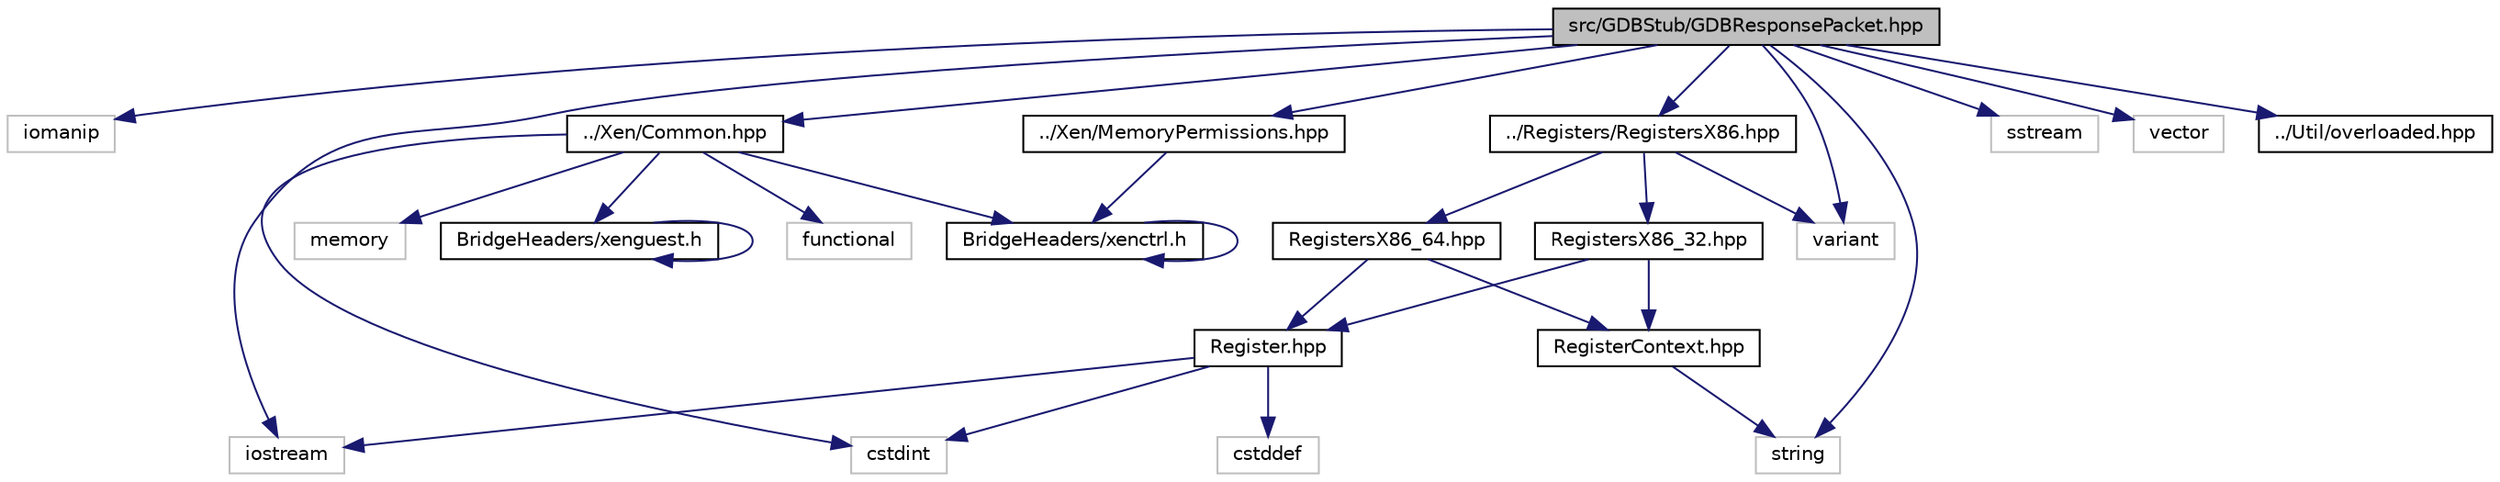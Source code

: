 digraph "src/GDBStub/GDBResponsePacket.hpp"
{
  edge [fontname="Helvetica",fontsize="10",labelfontname="Helvetica",labelfontsize="10"];
  node [fontname="Helvetica",fontsize="10",shape=record];
  Node0 [label="src/GDBStub/GDBResponsePacket.hpp",height=0.2,width=0.4,color="black", fillcolor="grey75", style="filled", fontcolor="black"];
  Node0 -> Node1 [color="midnightblue",fontsize="10",style="solid"];
  Node1 [label="iomanip",height=0.2,width=0.4,color="grey75", fillcolor="white", style="filled"];
  Node0 -> Node2 [color="midnightblue",fontsize="10",style="solid"];
  Node2 [label="iostream",height=0.2,width=0.4,color="grey75", fillcolor="white", style="filled"];
  Node0 -> Node3 [color="midnightblue",fontsize="10",style="solid"];
  Node3 [label="sstream",height=0.2,width=0.4,color="grey75", fillcolor="white", style="filled"];
  Node0 -> Node4 [color="midnightblue",fontsize="10",style="solid"];
  Node4 [label="string",height=0.2,width=0.4,color="grey75", fillcolor="white", style="filled"];
  Node0 -> Node5 [color="midnightblue",fontsize="10",style="solid"];
  Node5 [label="variant",height=0.2,width=0.4,color="grey75", fillcolor="white", style="filled"];
  Node0 -> Node6 [color="midnightblue",fontsize="10",style="solid"];
  Node6 [label="vector",height=0.2,width=0.4,color="grey75", fillcolor="white", style="filled"];
  Node0 -> Node7 [color="midnightblue",fontsize="10",style="solid"];
  Node7 [label="../Xen/Common.hpp",height=0.2,width=0.4,color="black", fillcolor="white", style="filled",URL="$_common_8hpp.html"];
  Node7 -> Node8 [color="midnightblue",fontsize="10",style="solid"];
  Node8 [label="cstdint",height=0.2,width=0.4,color="grey75", fillcolor="white", style="filled"];
  Node7 -> Node9 [color="midnightblue",fontsize="10",style="solid"];
  Node9 [label="functional",height=0.2,width=0.4,color="grey75", fillcolor="white", style="filled"];
  Node7 -> Node10 [color="midnightblue",fontsize="10",style="solid"];
  Node10 [label="memory",height=0.2,width=0.4,color="grey75", fillcolor="white", style="filled"];
  Node7 -> Node11 [color="midnightblue",fontsize="10",style="solid"];
  Node11 [label="BridgeHeaders/xenctrl.h",height=0.2,width=0.4,color="black", fillcolor="white", style="filled",URL="$xenctrl_8h.html"];
  Node11 -> Node11 [color="midnightblue",fontsize="10",style="solid"];
  Node7 -> Node12 [color="midnightblue",fontsize="10",style="solid"];
  Node12 [label="BridgeHeaders/xenguest.h",height=0.2,width=0.4,color="black", fillcolor="white", style="filled",URL="$xenguest_8h.html"];
  Node12 -> Node12 [color="midnightblue",fontsize="10",style="solid"];
  Node0 -> Node13 [color="midnightblue",fontsize="10",style="solid"];
  Node13 [label="../Xen/MemoryPermissions.hpp",height=0.2,width=0.4,color="black", fillcolor="white", style="filled",URL="$_memory_permissions_8hpp.html"];
  Node13 -> Node11 [color="midnightblue",fontsize="10",style="solid"];
  Node0 -> Node14 [color="midnightblue",fontsize="10",style="solid"];
  Node14 [label="../Registers/RegistersX86.hpp",height=0.2,width=0.4,color="black", fillcolor="white", style="filled",URL="$_registers_x86_8hpp.html"];
  Node14 -> Node5 [color="midnightblue",fontsize="10",style="solid"];
  Node14 -> Node15 [color="midnightblue",fontsize="10",style="solid"];
  Node15 [label="RegistersX86_32.hpp",height=0.2,width=0.4,color="black", fillcolor="white", style="filled",URL="$_registers_x86__32_8hpp.html"];
  Node15 -> Node16 [color="midnightblue",fontsize="10",style="solid"];
  Node16 [label="Register.hpp",height=0.2,width=0.4,color="black", fillcolor="white", style="filled",URL="$_register_8hpp.html"];
  Node16 -> Node17 [color="midnightblue",fontsize="10",style="solid"];
  Node17 [label="cstddef",height=0.2,width=0.4,color="grey75", fillcolor="white", style="filled"];
  Node16 -> Node8 [color="midnightblue",fontsize="10",style="solid"];
  Node16 -> Node2 [color="midnightblue",fontsize="10",style="solid"];
  Node15 -> Node18 [color="midnightblue",fontsize="10",style="solid"];
  Node18 [label="RegisterContext.hpp",height=0.2,width=0.4,color="black", fillcolor="white", style="filled",URL="$_register_context_8hpp.html"];
  Node18 -> Node4 [color="midnightblue",fontsize="10",style="solid"];
  Node14 -> Node19 [color="midnightblue",fontsize="10",style="solid"];
  Node19 [label="RegistersX86_64.hpp",height=0.2,width=0.4,color="black", fillcolor="white", style="filled",URL="$_registers_x86__64_8hpp.html"];
  Node19 -> Node16 [color="midnightblue",fontsize="10",style="solid"];
  Node19 -> Node18 [color="midnightblue",fontsize="10",style="solid"];
  Node0 -> Node20 [color="midnightblue",fontsize="10",style="solid"];
  Node20 [label="../Util/overloaded.hpp",height=0.2,width=0.4,color="black", fillcolor="white", style="filled",URL="$overloaded_8hpp.html"];
}
